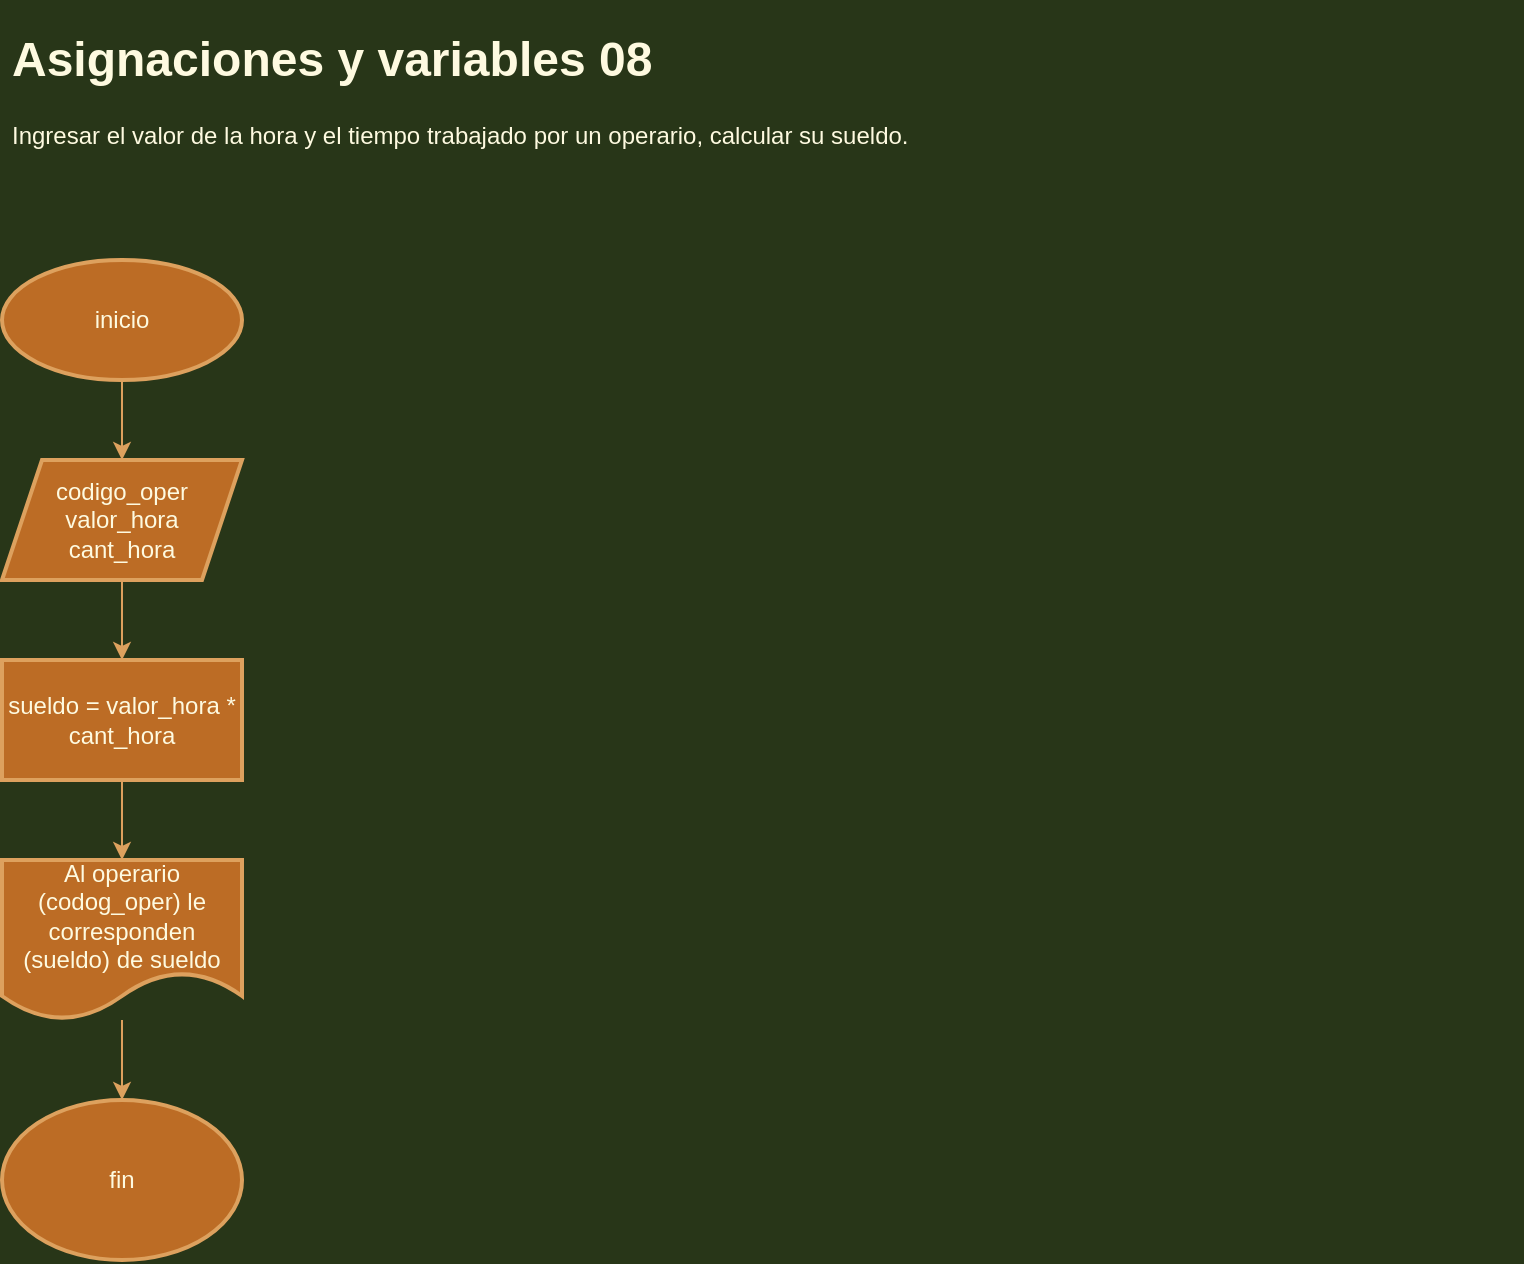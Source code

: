 <mxfile version="13.6.4" type="device"><diagram id="M7-ehBpEXSW7Qa4lnLPr" name="Page-1"><mxGraphModel dx="1422" dy="751" grid="1" gridSize="10" guides="1" tooltips="1" connect="1" arrows="1" fold="1" page="1" pageScale="1" pageWidth="827" pageHeight="1169" background="#283618" math="0" shadow="0"><root><mxCell id="0"/><mxCell id="1" parent="0"/><mxCell id="a1L6-OP4C3QG8TAgUZ0n-1" value="&lt;h1&gt;Asignaciones y variables 08&lt;/h1&gt;&lt;p&gt;Ingresar el valor de la hora y el tiempo trabajado por un operario, calcular su sueldo.&lt;br&gt;&lt;/p&gt;" style="text;html=1;strokeColor=none;fillColor=none;spacing=5;spacingTop=-20;whiteSpace=wrap;overflow=hidden;rounded=0;fontColor=#FEFAE0;" vertex="1" parent="1"><mxGeometry x="40" y="40" width="760" height="120" as="geometry"/></mxCell><mxCell id="a1L6-OP4C3QG8TAgUZ0n-10" value="" style="edgeStyle=orthogonalEdgeStyle;rounded=0;orthogonalLoop=1;jettySize=auto;html=1;labelBackgroundColor=#283618;strokeColor=#DDA15E;fontColor=#FEFAE0;" edge="1" parent="1" source="a1L6-OP4C3QG8TAgUZ0n-8" target="a1L6-OP4C3QG8TAgUZ0n-9"><mxGeometry relative="1" as="geometry"/></mxCell><mxCell id="a1L6-OP4C3QG8TAgUZ0n-8" value="inicio" style="strokeWidth=2;html=1;shape=mxgraph.flowchart.start_1;whiteSpace=wrap;fillColor=#BC6C25;strokeColor=#DDA15E;fontColor=#FEFAE0;" vertex="1" parent="1"><mxGeometry x="40" y="160" width="120" height="60" as="geometry"/></mxCell><mxCell id="a1L6-OP4C3QG8TAgUZ0n-12" value="" style="edgeStyle=orthogonalEdgeStyle;rounded=0;orthogonalLoop=1;jettySize=auto;html=1;labelBackgroundColor=#283618;strokeColor=#DDA15E;fontColor=#FEFAE0;" edge="1" parent="1" source="a1L6-OP4C3QG8TAgUZ0n-9" target="a1L6-OP4C3QG8TAgUZ0n-11"><mxGeometry relative="1" as="geometry"/></mxCell><mxCell id="a1L6-OP4C3QG8TAgUZ0n-9" value="codigo_oper&lt;br&gt;valor_hora&lt;br&gt;cant_hora" style="shape=parallelogram;perimeter=parallelogramPerimeter;whiteSpace=wrap;html=1;fixedSize=1;strokeWidth=2;fillColor=#BC6C25;strokeColor=#DDA15E;fontColor=#FEFAE0;" vertex="1" parent="1"><mxGeometry x="40" y="260" width="120" height="60" as="geometry"/></mxCell><mxCell id="a1L6-OP4C3QG8TAgUZ0n-14" value="" style="edgeStyle=orthogonalEdgeStyle;rounded=0;orthogonalLoop=1;jettySize=auto;html=1;labelBackgroundColor=#283618;strokeColor=#DDA15E;fontColor=#FEFAE0;" edge="1" parent="1" source="a1L6-OP4C3QG8TAgUZ0n-11" target="a1L6-OP4C3QG8TAgUZ0n-13"><mxGeometry relative="1" as="geometry"/></mxCell><mxCell id="a1L6-OP4C3QG8TAgUZ0n-11" value="sueldo = valor_hora * cant_hora" style="whiteSpace=wrap;html=1;strokeWidth=2;fillColor=#BC6C25;strokeColor=#DDA15E;fontColor=#FEFAE0;" vertex="1" parent="1"><mxGeometry x="40" y="360" width="120" height="60" as="geometry"/></mxCell><mxCell id="a1L6-OP4C3QG8TAgUZ0n-16" value="" style="edgeStyle=orthogonalEdgeStyle;rounded=0;orthogonalLoop=1;jettySize=auto;html=1;labelBackgroundColor=#283618;strokeColor=#DDA15E;fontColor=#FEFAE0;" edge="1" parent="1" source="a1L6-OP4C3QG8TAgUZ0n-13" target="a1L6-OP4C3QG8TAgUZ0n-15"><mxGeometry relative="1" as="geometry"/></mxCell><mxCell id="a1L6-OP4C3QG8TAgUZ0n-13" value="Al operario (codog_oper) le corresponden (sueldo) de sueldo" style="shape=document;whiteSpace=wrap;html=1;boundedLbl=1;strokeWidth=2;fillColor=#BC6C25;strokeColor=#DDA15E;fontColor=#FEFAE0;" vertex="1" parent="1"><mxGeometry x="40" y="460" width="120" height="80" as="geometry"/></mxCell><mxCell id="a1L6-OP4C3QG8TAgUZ0n-15" value="fin" style="ellipse;whiteSpace=wrap;html=1;strokeWidth=2;fillColor=#BC6C25;strokeColor=#DDA15E;fontColor=#FEFAE0;" vertex="1" parent="1"><mxGeometry x="40" y="580" width="120" height="80" as="geometry"/></mxCell></root></mxGraphModel></diagram></mxfile>